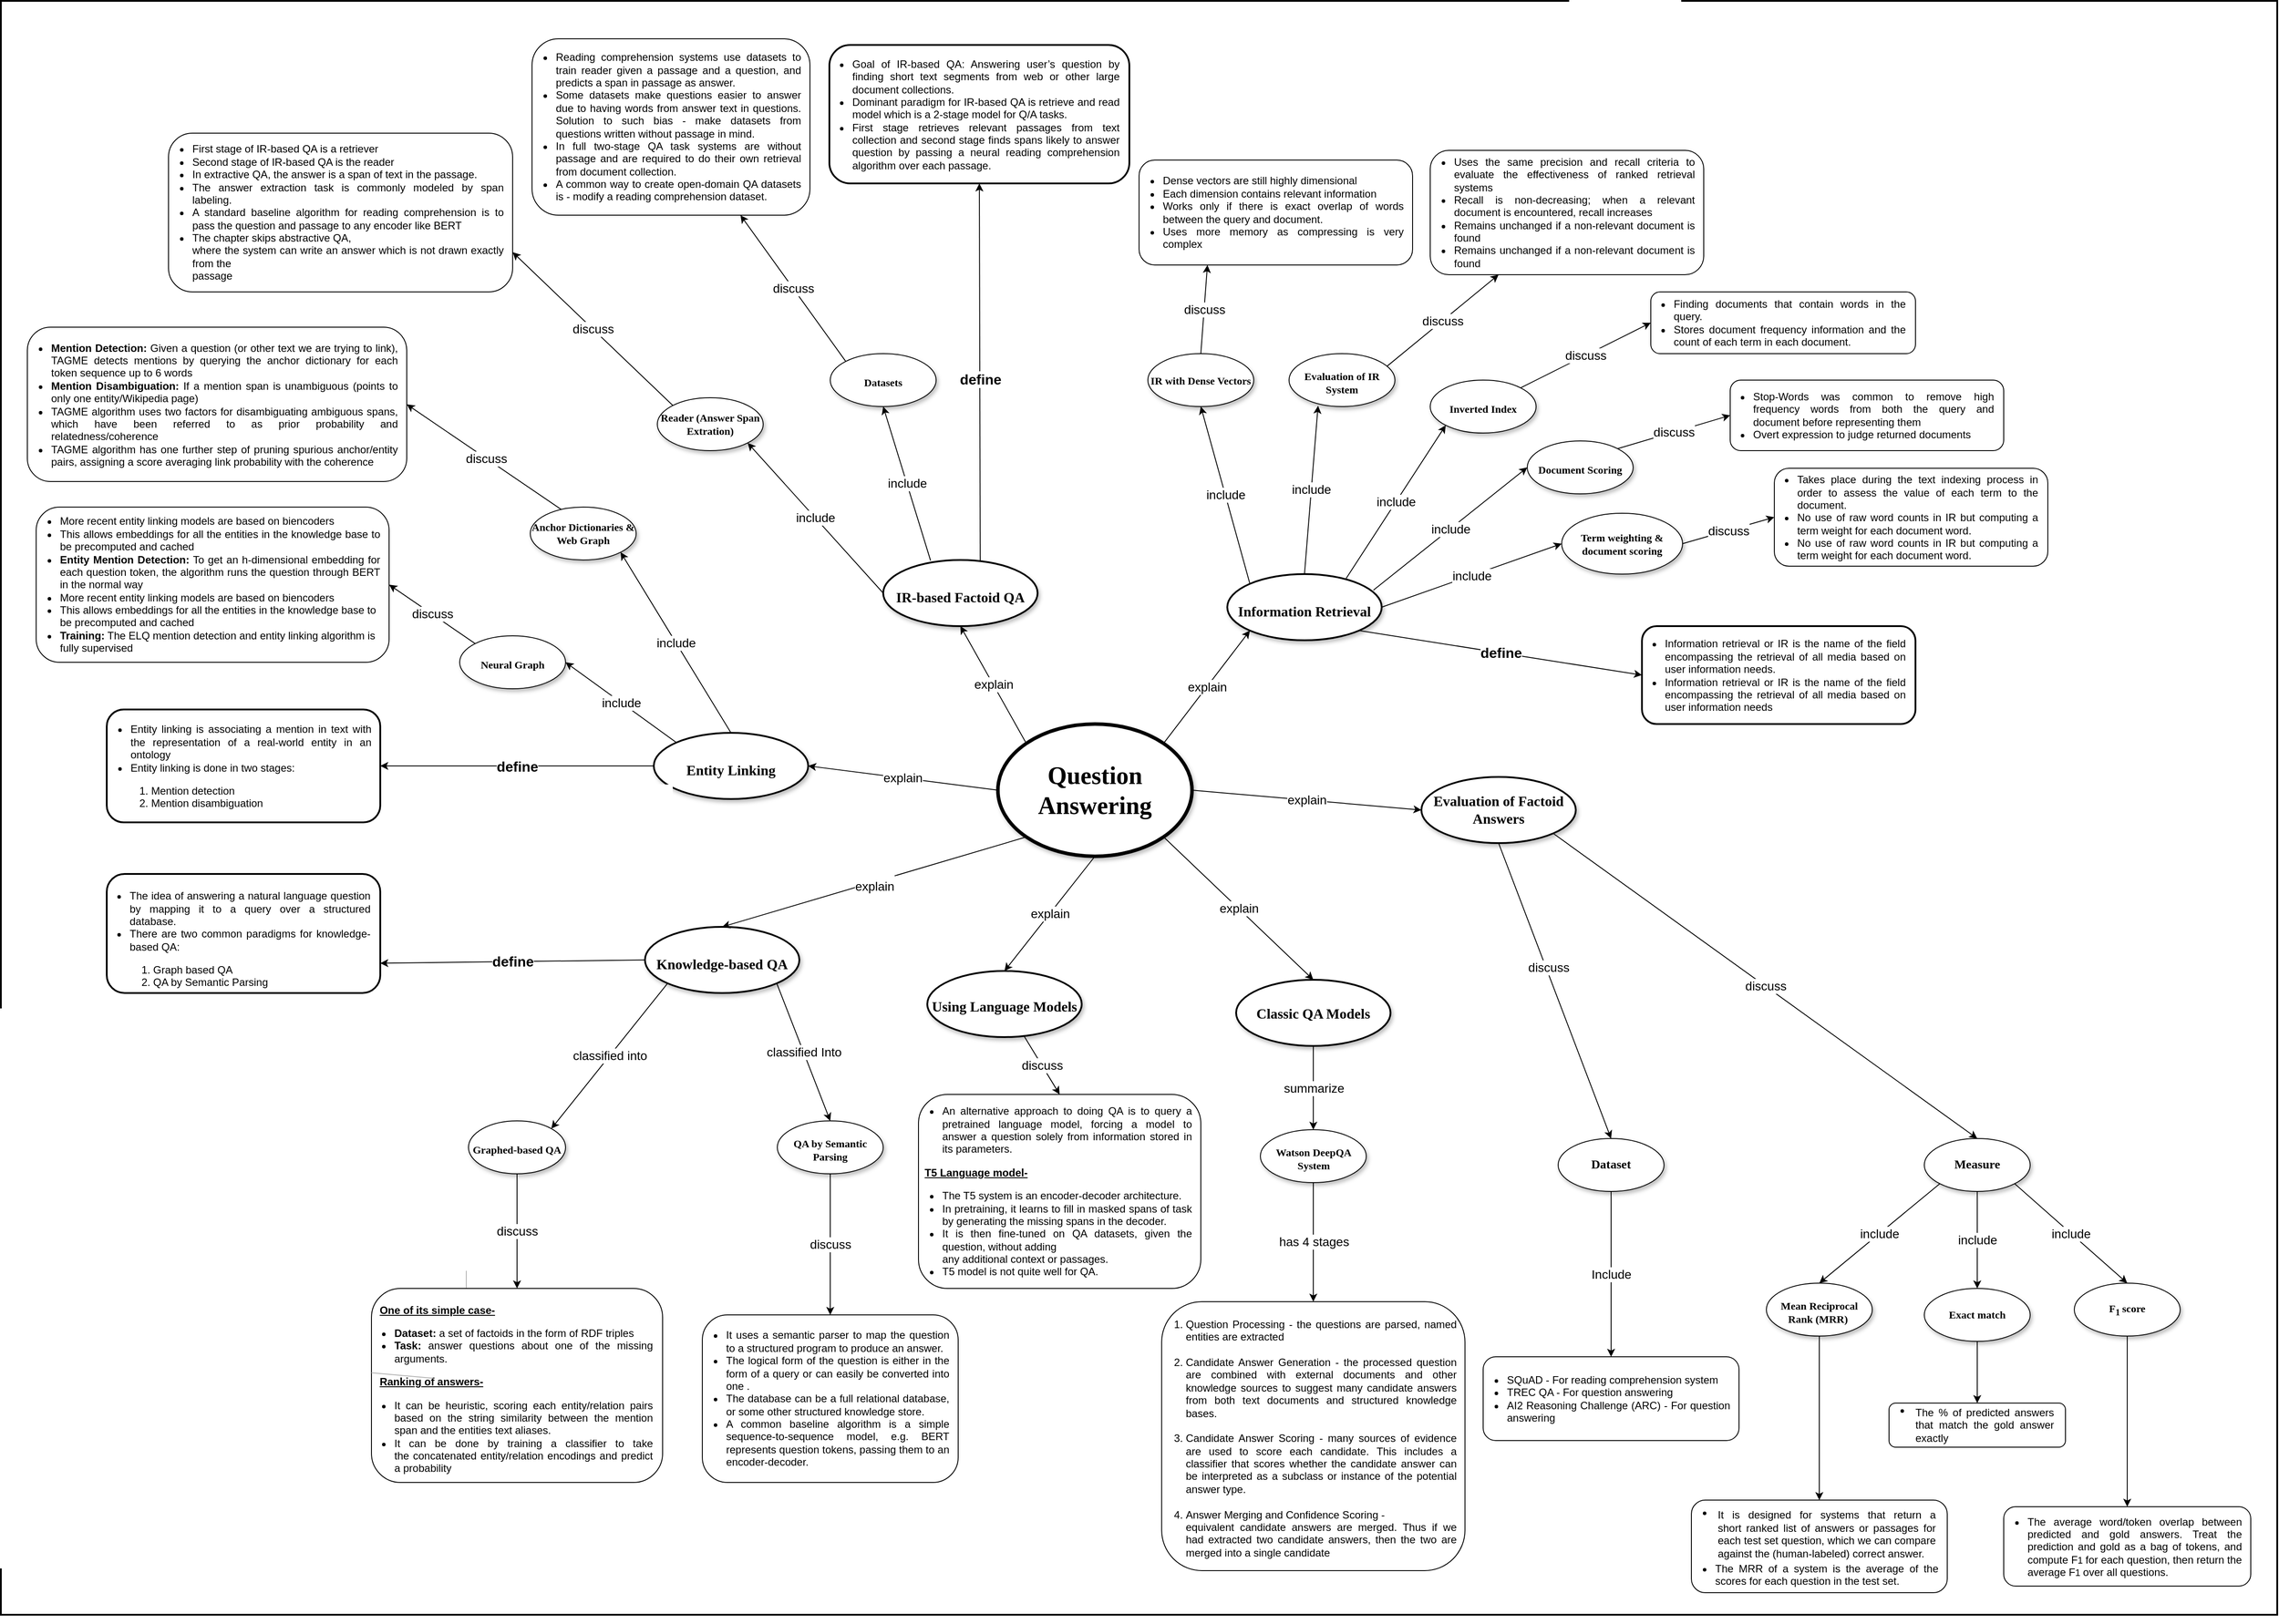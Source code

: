 <mxfile version="20.7.2" type="device"><diagram name="Page-1" id="42789a77-a242-8287-6e28-9cd8cfd52e62"><mxGraphModel dx="5241" dy="4402" grid="1" gridSize="10" guides="1" tooltips="1" connect="1" arrows="1" fold="1" page="1" pageScale="1" pageWidth="1169" pageHeight="827" background="none" math="0" shadow="0"><root><mxCell id="0"/><mxCell id="1" parent="0"/><mxCell id="VhhwlV-q2jVeFvojH0il-25" value="classified Into" style="edgeStyle=none;rounded=0;orthogonalLoop=1;jettySize=auto;html=1;exitX=1;exitY=1;exitDx=0;exitDy=0;entryX=0.5;entryY=0;entryDx=0;entryDy=0;labelBackgroundColor=#FFFFFF;fontSize=14;" parent="1" source="1ea317790d2ca983-1" target="1ea317790d2ca983-3" edge="1"><mxGeometry relative="1" as="geometry"/></mxCell><mxCell id="VhhwlV-q2jVeFvojH0il-26" value="classified into" style="edgeStyle=none;rounded=0;orthogonalLoop=1;jettySize=auto;html=1;exitX=0;exitY=1;exitDx=0;exitDy=0;entryX=1;entryY=0;entryDx=0;entryDy=0;labelBackgroundColor=#FFFFFF;fontSize=14;" parent="1" source="1ea317790d2ca983-1" target="1ea317790d2ca983-9" edge="1"><mxGeometry relative="1" as="geometry"/></mxCell><mxCell id="VhhwlV-q2jVeFvojH0il-28" value="define" style="edgeStyle=none;rounded=0;orthogonalLoop=1;jettySize=auto;html=1;exitX=0;exitY=0.5;exitDx=0;exitDy=0;entryX=1;entryY=0.75;entryDx=0;entryDy=0;labelBackgroundColor=#FFFFFF;fontSize=16;strokeWidth=1;fontStyle=1" parent="1" source="1ea317790d2ca983-1" target="VhhwlV-q2jVeFvojH0il-1" edge="1"><mxGeometry relative="1" as="geometry"/></mxCell><mxCell id="1ea317790d2ca983-1" value="Knowledge-based QA" style="ellipse;whiteSpace=wrap;html=1;rounded=0;shadow=1;comic=0;labelBackgroundColor=none;strokeWidth=2;fontFamily=Verdana;fontSize=16;align=center;fontStyle=1;spacingTop=9;" parent="1" vertex="1"><mxGeometry x="450" y="-20" width="175" height="75" as="geometry"/></mxCell><mxCell id="VhhwlV-q2jVeFvojH0il-24" value="discuss" style="edgeStyle=none;rounded=0;orthogonalLoop=1;jettySize=auto;html=1;entryX=0.5;entryY=0;entryDx=0;entryDy=0;labelBackgroundColor=#FFFFFF;fontSize=14;" parent="1" source="1ea317790d2ca983-3" target="VhhwlV-q2jVeFvojH0il-3" edge="1"><mxGeometry relative="1" as="geometry"/></mxCell><mxCell id="1ea317790d2ca983-3" value="&lt;span&gt;QA by Semantic Parsing&lt;/span&gt;" style="ellipse;whiteSpace=wrap;html=1;rounded=0;shadow=1;comic=0;labelBackgroundColor=none;strokeWidth=1;fontFamily=Verdana;fontSize=12;align=center;fontStyle=1;spacingTop=5;" parent="1" vertex="1"><mxGeometry x="600" y="200" width="120" height="60" as="geometry"/></mxCell><mxCell id="VhhwlV-q2jVeFvojH0il-27" value="discuss" style="edgeStyle=none;rounded=0;orthogonalLoop=1;jettySize=auto;html=1;exitX=0.5;exitY=1;exitDx=0;exitDy=0;entryX=0.5;entryY=0;entryDx=0;entryDy=0;labelBackgroundColor=#FFFFFF;fontSize=14;" parent="1" source="1ea317790d2ca983-9" target="VhhwlV-q2jVeFvojH0il-5" edge="1"><mxGeometry relative="1" as="geometry"/></mxCell><mxCell id="1ea317790d2ca983-9" value="Graphed-based QA" style="ellipse;whiteSpace=wrap;html=1;rounded=0;shadow=1;comic=0;labelBackgroundColor=none;strokeWidth=1;fontFamily=Verdana;fontSize=12;align=center;fontStyle=1;spacingTop=5;" parent="1" vertex="1"><mxGeometry x="250" y="200" width="110" height="60" as="geometry"/></mxCell><mxCell id="1ea317790d2ca983-20" value="relation" style="edgeStyle=none;rounded=1;html=1;labelBackgroundColor=none;startArrow=none;startFill=0;startSize=5;endArrow=classicThin;endFill=1;endSize=5;jettySize=auto;orthogonalLoop=1;strokeColor=#B3B3B3;strokeWidth=1;fontFamily=Verdana;fontSize=12" parent="1" target="1ea317790d2ca983-11" edge="1"><mxGeometry relative="1" as="geometry"><mxPoint x="247.5" y="370" as="sourcePoint"/></mxGeometry></mxCell><mxCell id="1ea317790d2ca983-11" value="&lt;span&gt;Node 8&lt;/span&gt;" style="ellipse;whiteSpace=wrap;html=1;rounded=0;shadow=1;comic=0;labelBackgroundColor=none;strokeWidth=1;fontFamily=Verdana;fontSize=12;align=center;" parent="1" vertex="1"><mxGeometry x="210" y="470" width="75" height="50" as="geometry"/></mxCell><mxCell id="VhhwlV-q2jVeFvojH0il-1" value="&lt;div style=&quot;text-align: justify;&quot;&gt;&lt;br&gt;&lt;/div&gt;&lt;div style=&quot;&quot;&gt;&lt;ul&gt;&lt;li style=&quot;text-align: justify;&quot;&gt;&lt;span style=&quot;background-color: initial;&quot;&gt;The idea of answering a natural&amp;nbsp;&lt;/span&gt;&lt;span style=&quot;background-color: initial;&quot;&gt;language question by mapping it to a query over a structured database.&lt;/span&gt;&lt;/li&gt;&lt;li style=&quot;text-align: justify;&quot;&gt;&lt;span style=&quot;background-color: initial;&quot;&gt;There are two common paradigms for knowledge-based QA:&lt;/span&gt;&lt;/li&gt;&lt;/ul&gt;&lt;div style=&quot;text-align: left;&quot;&gt;&amp;nbsp; &amp;nbsp; &amp;nbsp; &amp;nbsp; &amp;nbsp; &amp;nbsp; &amp;nbsp; &amp;nbsp; 1. Graph based QA&lt;/div&gt;&lt;div style=&quot;text-align: left;&quot;&gt;&amp;nbsp; &amp;nbsp; &amp;nbsp; &amp;nbsp; &amp;nbsp; &amp;nbsp; &amp;nbsp; &amp;nbsp; 2. QA by Semantic Parsing&lt;/div&gt;&lt;/div&gt;&lt;div style=&quot;text-align: justify;&quot;&gt;&lt;br&gt;&lt;/div&gt;" style="rounded=1;whiteSpace=wrap;html=1;spacingTop=5;spacingLeft=-15;spacingBottom=5;spacingRight=10;strokeWidth=2;" parent="1" vertex="1"><mxGeometry x="-160" y="-80" width="310" height="135" as="geometry"/></mxCell><mxCell id="VhhwlV-q2jVeFvojH0il-3" value="&lt;div style=&quot;text-align: justify;&quot;&gt;&lt;br&gt;&lt;/div&gt;&lt;div style=&quot;text-align: justify;&quot;&gt;&lt;br&gt;&lt;/div&gt;&lt;ul&gt;&lt;li&gt;&lt;div style=&quot;text-align: justify;&quot;&gt;&lt;span style=&quot;background-color: initial;&quot; class=&quot;fontstyle0&quot;&gt;It uses a &lt;/span&gt;&lt;span style=&quot;background-color: initial;&quot; class=&quot;fontstyle2&quot;&gt;semantic parser &lt;/span&gt;&lt;span style=&quot;background-color: initial;&quot; class=&quot;fontstyle0&quot;&gt;to map the question to a structured program to produce an answer.&lt;/span&gt;&lt;/div&gt;&lt;/li&gt;&lt;li style=&quot;text-align: justify;&quot;&gt;&lt;span class=&quot;fontstyle0&quot;&gt;&lt;span class=&quot;fontstyle0&quot;&gt;The logical form of the question is either in the form of a query or can easily be converted into one .&lt;/span&gt;&lt;/span&gt;&lt;/li&gt;&lt;li style=&quot;text-align: justify;&quot;&gt;&lt;span class=&quot;fontstyle0&quot;&gt;&lt;span class=&quot;fontstyle0&quot;&gt;The database can be a full relational database, or some other structured knowledge store.&lt;/span&gt;&lt;/span&gt;&lt;/li&gt;&lt;li style=&quot;text-align: justify;&quot;&gt;&lt;span class=&quot;fontstyle0&quot;&gt;&lt;span class=&quot;fontstyle0&quot;&gt;&lt;span class=&quot;fontstyle0&quot;&gt;A common baseline algorithm is a simple sequence-to-sequence model, e.g. BERT represents question tokens, passing them to an encoder-decoder.&lt;/span&gt;&lt;br style=&quot;font-variant-numeric: normal; font-variant-east-asian: normal; line-height: normal; text-align: -webkit-auto; text-size-adjust: auto;&quot;&gt;&lt;/span&gt;&lt;/span&gt;&lt;/li&gt;&lt;/ul&gt;&lt;div style=&quot;text-align: justify;&quot;&gt;&lt;br&gt;&lt;/div&gt;&lt;div style=&quot;text-align: justify;&quot;&gt;&lt;br&gt;&lt;/div&gt;" style="rounded=1;whiteSpace=wrap;html=1;spacingTop=5;spacingLeft=-15;spacingBottom=5;spacingRight=10;align=left;" parent="1" vertex="1"><mxGeometry x="515" y="420" width="290" height="190" as="geometry"/></mxCell><mxCell id="VhhwlV-q2jVeFvojH0il-22" value="discuss" style="edgeStyle=none;rounded=0;orthogonalLoop=1;jettySize=auto;html=1;entryX=0.5;entryY=0;entryDx=0;entryDy=0;labelBackgroundColor=#FFFFFF;fontSize=14;" parent="1" source="VhhwlV-q2jVeFvojH0il-8" target="VhhwlV-q2jVeFvojH0il-19" edge="1"><mxGeometry relative="1" as="geometry"/></mxCell><mxCell id="VhhwlV-q2jVeFvojH0il-8" value="&lt;span style=&quot;font-size: 16px;&quot;&gt;Using Language Models&lt;/span&gt;" style="ellipse;whiteSpace=wrap;html=1;rounded=0;shadow=1;comic=0;labelBackgroundColor=none;strokeWidth=2;fontFamily=Verdana;fontSize=16;align=center;fontStyle=1;verticalAlign=middle;spacingTop=5;" parent="1" vertex="1"><mxGeometry x="770" y="30" width="175" height="75" as="geometry"/></mxCell><mxCell id="VhhwlV-q2jVeFvojH0il-5" value="&lt;div style=&quot;text-align: justify;&quot;&gt;&amp;nbsp; &amp;nbsp;&lt;b&gt; &amp;nbsp; &amp;nbsp;&lt;/b&gt;&lt;/div&gt;&lt;div style=&quot;text-align: justify;&quot;&gt;&lt;b&gt;&amp;nbsp; &amp;nbsp; &amp;nbsp; &amp;nbsp;&lt;u&gt;One of its simple case-&lt;/u&gt;&lt;/b&gt;&amp;nbsp;&lt;/div&gt;&lt;span class=&quot;fontstyle0&quot;&gt;&lt;div style=&quot;text-align: justify;&quot;&gt;&lt;ul&gt;&lt;li&gt;&lt;span style=&quot;background-color: initial;&quot; class=&quot;fontstyle0&quot;&gt;&lt;b&gt;Dataset:&lt;/b&gt; a set of factoids in the form of&lt;b&gt;&amp;nbsp;&lt;/b&gt;&lt;/span&gt;&lt;span style=&quot;background-color: initial;&quot; class=&quot;fontstyle2&quot;&gt;RDF triples&lt;/span&gt;&lt;/li&gt;&lt;li&gt;&lt;b&gt;Task:&lt;/b&gt;&amp;nbsp;&lt;span style=&quot;background-color: initial;&quot;&gt;answer questions about one of the missing arguments.&lt;/span&gt;&lt;/li&gt;&lt;/ul&gt;&lt;div&gt;&amp;nbsp; &amp;nbsp; &amp;nbsp; &amp;nbsp;&lt;b&gt;&lt;u&gt;Ranking of answers-&lt;/u&gt;&amp;nbsp;&lt;/b&gt;&lt;/div&gt;&lt;div&gt;&lt;ul&gt;&lt;li&gt;&lt;span class=&quot;fontstyle0&quot;&gt;It can be heuristic,&amp;nbsp;&lt;/span&gt;&lt;span class=&quot;fontstyle0&quot;&gt;scoring each entity/relation pairs based on the string similarity between the mention span and the entities text aliases.&lt;/span&gt;&lt;br style=&quot;font-variant-numeric: normal; font-variant-east-asian: normal; line-height: normal; text-align: -webkit-auto; text-size-adjust: auto;&quot;&gt;&lt;/li&gt;&lt;li&gt;&lt;span class=&quot;fontstyle0&quot;&gt;It can be done&amp;nbsp;&lt;/span&gt;&lt;span style=&quot;background-color: initial;&quot;&gt;by training a classifier to take the&amp;nbsp;&lt;/span&gt;concatenated entity/relation encodings and predict a probability&lt;/li&gt;&lt;/ul&gt;&lt;/div&gt;&lt;/div&gt;&lt;/span&gt;" style="rounded=1;whiteSpace=wrap;html=1;spacingTop=5;spacingLeft=-15;spacingBottom=0;spacingRight=10;verticalAlign=middle;" parent="1" vertex="1"><mxGeometry x="140" y="390" width="330" height="220" as="geometry"/></mxCell><mxCell id="VhhwlV-q2jVeFvojH0il-10" value="" style="edgeStyle=none;rounded=1;html=1;labelBackgroundColor=none;startArrow=none;startFill=0;startSize=5;endArrow=none;endFill=1;endSize=5;jettySize=auto;orthogonalLoop=1;strokeColor=#B3B3B3;strokeWidth=1;fontFamily=Verdana;fontSize=12" parent="1" source="1ea317790d2ca983-11" target="VhhwlV-q2jVeFvojH0il-5" edge="1"><mxGeometry relative="1" as="geometry"><mxPoint x="284.077" y="500.512" as="sourcePoint"/><mxPoint x="458.57" y="529.07" as="targetPoint"/></mxGeometry></mxCell><mxCell id="VhhwlV-q2jVeFvojH0il-34" value="summarize" style="edgeStyle=none;rounded=0;orthogonalLoop=1;jettySize=auto;html=1;exitX=0.5;exitY=1;exitDx=0;exitDy=0;entryX=0.5;entryY=0;entryDx=0;entryDy=0;labelBackgroundColor=#FFFFFF;fontSize=14;" parent="1" source="VhhwlV-q2jVeFvojH0il-12" target="VhhwlV-q2jVeFvojH0il-30" edge="1"><mxGeometry x="-0.002" relative="1" as="geometry"><mxPoint as="offset"/></mxGeometry></mxCell><mxCell id="VhhwlV-q2jVeFvojH0il-12" value="&lt;span style=&quot;font-size: 16px;&quot;&gt;Classic QA Models&lt;/span&gt;" style="ellipse;whiteSpace=wrap;html=1;rounded=0;shadow=1;comic=0;labelBackgroundColor=none;strokeWidth=2;fontFamily=Verdana;fontSize=16;align=center;fontStyle=1;verticalAlign=middle;spacingTop=0;" parent="1" vertex="1"><mxGeometry x="1120" y="40" width="175" height="75" as="geometry"/></mxCell><mxCell id="VhhwlV-q2jVeFvojH0il-49" value="discuss" style="edgeStyle=none;rounded=0;orthogonalLoop=1;jettySize=auto;html=1;exitX=1;exitY=1;exitDx=0;exitDy=0;entryX=0.5;entryY=0;entryDx=0;entryDy=0;labelBackgroundColor=#FFFFFF;fontSize=14;" parent="1" source="VhhwlV-q2jVeFvojH0il-13" target="VhhwlV-q2jVeFvojH0il-17" edge="1"><mxGeometry relative="1" as="geometry"/></mxCell><mxCell id="VhhwlV-q2jVeFvojH0il-50" style="edgeStyle=none;rounded=0;orthogonalLoop=1;jettySize=auto;html=1;exitX=0.5;exitY=1;exitDx=0;exitDy=0;entryX=0.5;entryY=0;entryDx=0;entryDy=0;labelBackgroundColor=#FFFFFF;fontSize=28;" parent="1" source="VhhwlV-q2jVeFvojH0il-13" target="VhhwlV-q2jVeFvojH0il-18" edge="1"><mxGeometry relative="1" as="geometry"/></mxCell><mxCell id="VhhwlV-q2jVeFvojH0il-71" value="discuss" style="edgeLabel;html=1;align=center;verticalAlign=middle;resizable=0;points=[];fontSize=14;" parent="VhhwlV-q2jVeFvojH0il-50" vertex="1" connectable="0"><mxGeometry x="-0.155" y="2" relative="1" as="geometry"><mxPoint as="offset"/></mxGeometry></mxCell><mxCell id="VhhwlV-q2jVeFvojH0il-13" value="&lt;span style=&quot;font-size: 16px;&quot;&gt;Evaluation of Factoid Answers&lt;/span&gt;" style="ellipse;whiteSpace=wrap;html=1;rounded=0;shadow=1;comic=0;labelBackgroundColor=none;strokeWidth=2;fontFamily=Verdana;fontSize=16;align=center;fontStyle=1;verticalAlign=middle;spacingTop=-2;" parent="1" vertex="1"><mxGeometry x="1330" y="-190" width="175" height="75" as="geometry"/></mxCell><mxCell id="VhhwlV-q2jVeFvojH0il-64" style="edgeStyle=none;rounded=0;orthogonalLoop=1;jettySize=auto;html=1;exitX=0.5;exitY=1;exitDx=0;exitDy=0;entryX=0.5;entryY=0;entryDx=0;entryDy=0;labelBackgroundColor=#FFFFFF;fontSize=14;" parent="1" source="VhhwlV-q2jVeFvojH0il-14" target="VhhwlV-q2jVeFvojH0il-56" edge="1"><mxGeometry relative="1" as="geometry"/></mxCell><mxCell id="VhhwlV-q2jVeFvojH0il-14" value="&lt;span&gt;Mean Reciprocal Rank (MRR)&amp;nbsp;&lt;/span&gt;" style="ellipse;whiteSpace=wrap;html=1;rounded=0;shadow=1;comic=0;labelBackgroundColor=none;strokeWidth=1;fontFamily=Verdana;fontSize=12;align=center;fontStyle=1;spacingTop=5;" parent="1" vertex="1"><mxGeometry x="1721" y="384" width="120" height="60" as="geometry"/></mxCell><mxCell id="VhhwlV-q2jVeFvojH0il-68" style="edgeStyle=none;rounded=0;orthogonalLoop=1;jettySize=auto;html=1;exitX=0.5;exitY=1;exitDx=0;exitDy=0;entryX=0.5;entryY=0;entryDx=0;entryDy=0;labelBackgroundColor=#FFFFFF;fontSize=14;" parent="1" source="VhhwlV-q2jVeFvojH0il-15" target="VhhwlV-q2jVeFvojH0il-65" edge="1"><mxGeometry relative="1" as="geometry"/></mxCell><mxCell id="VhhwlV-q2jVeFvojH0il-15" value="&lt;span&gt;Exact match&lt;/span&gt;" style="ellipse;whiteSpace=wrap;html=1;rounded=0;shadow=1;comic=0;labelBackgroundColor=none;strokeWidth=1;fontFamily=Verdana;fontSize=12;align=center;fontStyle=1;spacingTop=0;" parent="1" vertex="1"><mxGeometry x="1900" y="390" width="120" height="60" as="geometry"/></mxCell><mxCell id="VhhwlV-q2jVeFvojH0il-70" style="edgeStyle=none;rounded=0;orthogonalLoop=1;jettySize=auto;html=1;exitX=0.5;exitY=1;exitDx=0;exitDy=0;entryX=0.5;entryY=0;entryDx=0;entryDy=0;labelBackgroundColor=#FFFFFF;fontSize=14;" parent="1" source="VhhwlV-q2jVeFvojH0il-16" target="VhhwlV-q2jVeFvojH0il-69" edge="1"><mxGeometry relative="1" as="geometry"/></mxCell><mxCell id="VhhwlV-q2jVeFvojH0il-16" value="F&lt;sub&gt;1&amp;nbsp;&lt;/sub&gt;score" style="ellipse;whiteSpace=wrap;html=1;rounded=0;shadow=1;comic=0;labelBackgroundColor=none;strokeWidth=1;fontFamily=Verdana;fontSize=12;align=center;fontStyle=1;spacingTop=0;" parent="1" vertex="1"><mxGeometry x="2070" y="384" width="120" height="60" as="geometry"/></mxCell><mxCell id="VhhwlV-q2jVeFvojH0il-46" value="include" style="edgeStyle=none;rounded=0;orthogonalLoop=1;jettySize=auto;html=1;exitX=0;exitY=1;exitDx=0;exitDy=0;entryX=0.5;entryY=0;entryDx=0;entryDy=0;labelBackgroundColor=#FFFFFF;fontSize=14;" parent="1" source="VhhwlV-q2jVeFvojH0il-17" target="VhhwlV-q2jVeFvojH0il-14" edge="1"><mxGeometry relative="1" as="geometry"/></mxCell><mxCell id="VhhwlV-q2jVeFvojH0il-47" value="include" style="edgeStyle=none;rounded=0;orthogonalLoop=1;jettySize=auto;html=1;exitX=0.5;exitY=1;exitDx=0;exitDy=0;entryX=0.5;entryY=0;entryDx=0;entryDy=0;labelBackgroundColor=#FFFFFF;fontSize=14;" parent="1" source="VhhwlV-q2jVeFvojH0il-17" target="VhhwlV-q2jVeFvojH0il-15" edge="1"><mxGeometry relative="1" as="geometry"/></mxCell><mxCell id="VhhwlV-q2jVeFvojH0il-48" value="include" style="edgeStyle=none;rounded=0;orthogonalLoop=1;jettySize=auto;html=1;exitX=1;exitY=1;exitDx=0;exitDy=0;entryX=0.5;entryY=0;entryDx=0;entryDy=0;labelBackgroundColor=#FFFFFF;fontSize=14;" parent="1" source="VhhwlV-q2jVeFvojH0il-17" target="VhhwlV-q2jVeFvojH0il-16" edge="1"><mxGeometry relative="1" as="geometry"/></mxCell><mxCell id="VhhwlV-q2jVeFvojH0il-17" value="Measure" style="ellipse;whiteSpace=wrap;html=1;rounded=0;shadow=1;comic=0;labelBackgroundColor=none;strokeWidth=1;fontFamily=Verdana;fontSize=14;align=center;fontStyle=1;spacingTop=0;" parent="1" vertex="1"><mxGeometry x="1900" y="220" width="120" height="60" as="geometry"/></mxCell><mxCell id="VhhwlV-q2jVeFvojH0il-52" value="Include" style="edgeStyle=none;rounded=0;orthogonalLoop=1;jettySize=auto;html=1;exitX=0.5;exitY=1;exitDx=0;exitDy=0;entryX=0.5;entryY=0;entryDx=0;entryDy=0;labelBackgroundColor=#FFFFFF;fontSize=14;" parent="1" source="VhhwlV-q2jVeFvojH0il-18" target="VhhwlV-q2jVeFvojH0il-51" edge="1"><mxGeometry relative="1" as="geometry"/></mxCell><mxCell id="VhhwlV-q2jVeFvojH0il-18" value="Dataset" style="ellipse;whiteSpace=wrap;html=1;rounded=0;shadow=1;comic=0;labelBackgroundColor=none;strokeWidth=1;fontFamily=Verdana;fontSize=14;align=center;fontStyle=1;spacingTop=0;" parent="1" vertex="1"><mxGeometry x="1485" y="220" width="120" height="60" as="geometry"/></mxCell><mxCell id="VhhwlV-q2jVeFvojH0il-19" value="&lt;div style=&quot;text-align: justify;&quot;&gt;&lt;ul&gt;&lt;li&gt;&lt;span class=&quot;fontstyle0&quot;&gt;An alternative approach to doing QA is to query a pretrained language model,&amp;nbsp;&lt;/span&gt;&lt;span class=&quot;fontstyle0&quot;&gt;forcing a model to answer a question solely from information stored in its parameters.&lt;/span&gt;&lt;br style=&quot;font-variant-numeric: normal; font-variant-east-asian: normal; line-height: normal; text-align: -webkit-auto; text-size-adjust: auto;&quot;&gt;&lt;/li&gt;&lt;/ul&gt;&amp;nbsp; &amp;nbsp; &amp;nbsp; &lt;b&gt;&lt;u&gt;T5 Language model-&lt;/u&gt;&lt;/b&gt;&lt;br&gt;&lt;ul&gt;&lt;li&gt;&lt;span class=&quot;fontstyle0&quot;&gt;&lt;span class=&quot;fontstyle0&quot;&gt;The T5 system is an encoder-decoder architecture.&amp;nbsp;&lt;/span&gt;&lt;/span&gt;&lt;/li&gt;&lt;li&gt;&lt;span class=&quot;fontstyle0&quot;&gt;&lt;span class=&quot;fontstyle0&quot;&gt;In pretraining, it learns to fill in masked spans of task &lt;/span&gt;&lt;span class=&quot;fontstyle0&quot;&gt;by generating the missing spans&amp;nbsp;&lt;/span&gt;&lt;span class=&quot;fontstyle0&quot;&gt;in the decoder.&amp;nbsp;&lt;/span&gt;&lt;/span&gt;&lt;/li&gt;&lt;li&gt;&lt;span class=&quot;fontstyle0&quot;&gt;&lt;span class=&quot;fontstyle0&quot;&gt;It is then fine-tuned on QA datasets, given the question, without adding&lt;br&gt;any additional context or passages.&amp;nbsp;&lt;/span&gt;&lt;br style=&quot;font-variant-numeric: normal; font-variant-east-asian: normal; line-height: normal; text-align: -webkit-auto; text-size-adjust: auto;&quot;&gt;&lt;/span&gt;&lt;/li&gt;&lt;li&gt;&lt;span class=&quot;fontstyle0&quot;&gt;T5 model is not quite well for QA.&lt;/span&gt;&lt;/li&gt;&lt;/ul&gt;&lt;/div&gt;" style="rounded=1;whiteSpace=wrap;html=1;spacingTop=5;spacingLeft=-15;spacingBottom=5;spacingRight=10;align=left;" parent="1" vertex="1"><mxGeometry x="760" y="170" width="320" height="220" as="geometry"/></mxCell><mxCell id="VhhwlV-q2jVeFvojH0il-36" value="has 4 stages" style="edgeStyle=none;rounded=0;orthogonalLoop=1;jettySize=auto;html=1;entryX=0.5;entryY=0;entryDx=0;entryDy=0;labelBackgroundColor=#FFFFFF;fontSize=14;" parent="1" source="VhhwlV-q2jVeFvojH0il-30" target="VhhwlV-q2jVeFvojH0il-33" edge="1"><mxGeometry relative="1" as="geometry"/></mxCell><mxCell id="VhhwlV-q2jVeFvojH0il-30" value="&lt;span&gt;Watson DeepQA System&lt;/span&gt;" style="ellipse;whiteSpace=wrap;html=1;rounded=0;shadow=1;comic=0;labelBackgroundColor=none;strokeWidth=1;fontFamily=Verdana;fontSize=12;align=center;fontStyle=1;spacingTop=5;" parent="1" vertex="1"><mxGeometry x="1147.5" y="210" width="120" height="60" as="geometry"/></mxCell><mxCell id="VhhwlV-q2jVeFvojH0il-33" value="&lt;div style=&quot;text-align: justify;&quot;&gt;&lt;ol&gt;&lt;li&gt;Question Processing -&amp;nbsp;&lt;span class=&quot;fontstyle0&quot;&gt;the questions are parsed, named entities are extracted&lt;/span&gt; &lt;br&gt;&lt;br style=&quot;font-variant-numeric: normal; font-variant-east-asian: normal; line-height: normal; text-align: -webkit-auto; text-size-adjust: auto;&quot;&gt;&lt;/li&gt;&lt;li&gt;Candidate Answer Generation -&amp;nbsp;&lt;span class=&quot;fontstyle0&quot;&gt;the processed question are combined with external documents and other knowledge sources to suggest many candidate answers from both text documents and structured knowledge bases.&lt;/span&gt; &lt;br&gt;&lt;br style=&quot;font-variant-numeric: normal; font-variant-east-asian: normal; line-height: normal; text-align: -webkit-auto; text-size-adjust: auto;&quot;&gt;&lt;/li&gt;&lt;li&gt;Candidate Answer Scoring -&amp;nbsp;&lt;span class=&quot;fontstyle0&quot;&gt;many sources of evidence are used to score each candidate. This includes a classifier that scores whether the candidate answer can be interpreted as a subclass or instance of the potential answer type.&lt;/span&gt; &lt;br&gt;&lt;br style=&quot;font-variant-numeric: normal; font-variant-east-asian: normal; line-height: normal; text-align: -webkit-auto; text-size-adjust: auto;&quot;&gt;&lt;/li&gt;&lt;li&gt;Answer Merging and Confidence Scoring -&amp;nbsp;&lt;br&gt;&lt;span class=&quot;fontstyle0&quot;&gt;equivalent candidate answers are merged. Thus if we had extracted two candidate answers, then the&amp;nbsp;&lt;/span&gt;&lt;span class=&quot;fontstyle0&quot;&gt;two are merged into a single candidate&lt;/span&gt;&lt;br style=&quot;font-variant-numeric: normal; font-variant-east-asian: normal; line-height: normal; text-align: -webkit-auto; text-size-adjust: auto;&quot;&gt;&lt;/li&gt;&lt;/ol&gt;&lt;/div&gt;" style="rounded=1;whiteSpace=wrap;html=1;spacingTop=10;spacingLeft=-15;spacingBottom=5;spacingRight=10;align=left;" parent="1" vertex="1"><mxGeometry x="1035.63" y="405" width="343.75" height="305" as="geometry"/></mxCell><mxCell id="VhhwlV-q2jVeFvojH0il-40" value="explain" style="edgeStyle=none;rounded=0;orthogonalLoop=1;jettySize=auto;html=1;exitX=0.5;exitY=1;exitDx=0;exitDy=0;entryX=0.5;entryY=0;entryDx=0;entryDy=0;labelBackgroundColor=#FFFFFF;fontSize=14;" parent="1" source="VhhwlV-q2jVeFvojH0il-39" target="VhhwlV-q2jVeFvojH0il-8" edge="1"><mxGeometry relative="1" as="geometry"/></mxCell><mxCell id="VhhwlV-q2jVeFvojH0il-42" value="explain" style="edgeStyle=none;rounded=0;orthogonalLoop=1;jettySize=auto;html=1;exitX=1;exitY=1;exitDx=0;exitDy=0;entryX=0.5;entryY=0;entryDx=0;entryDy=0;labelBackgroundColor=#FFFFFF;fontSize=14;" parent="1" source="VhhwlV-q2jVeFvojH0il-39" target="VhhwlV-q2jVeFvojH0il-12" edge="1"><mxGeometry relative="1" as="geometry"/></mxCell><mxCell id="VhhwlV-q2jVeFvojH0il-43" value="&lt;font style=&quot;font-size: 14px;&quot;&gt;explain&lt;/font&gt;" style="edgeStyle=none;rounded=0;orthogonalLoop=1;jettySize=auto;html=1;exitX=0;exitY=1;exitDx=0;exitDy=0;entryX=0.5;entryY=0;entryDx=0;entryDy=0;labelBackgroundColor=#FFFFFF;fontSize=28;" parent="1" source="VhhwlV-q2jVeFvojH0il-39" target="1ea317790d2ca983-1" edge="1"><mxGeometry relative="1" as="geometry"/></mxCell><mxCell id="VhhwlV-q2jVeFvojH0il-44" value="explain" style="edgeStyle=none;rounded=0;orthogonalLoop=1;jettySize=auto;html=1;entryX=0;entryY=0.5;entryDx=0;entryDy=0;labelBackgroundColor=#FFFFFF;fontSize=14;exitX=1;exitY=0.5;exitDx=0;exitDy=0;" parent="1" source="VhhwlV-q2jVeFvojH0il-39" target="VhhwlV-q2jVeFvojH0il-13" edge="1"><mxGeometry relative="1" as="geometry"><mxPoint x="1060" y="-202" as="sourcePoint"/></mxGeometry></mxCell><mxCell id="MikXjzDs0VvID--FSH1L-44" value="explain" style="edgeStyle=none;rounded=0;orthogonalLoop=1;jettySize=auto;html=1;exitX=1;exitY=0;exitDx=0;exitDy=0;entryX=0;entryY=1;entryDx=0;entryDy=0;fontSize=14;" parent="1" source="VhhwlV-q2jVeFvojH0il-39" target="MikXjzDs0VvID--FSH1L-2" edge="1"><mxGeometry relative="1" as="geometry"/></mxCell><mxCell id="MikXjzDs0VvID--FSH1L-45" value="explain" style="edgeStyle=none;rounded=0;orthogonalLoop=1;jettySize=auto;html=1;exitX=0;exitY=0;exitDx=0;exitDy=0;entryX=0.5;entryY=1;entryDx=0;entryDy=0;fontSize=14;" parent="1" source="VhhwlV-q2jVeFvojH0il-39" target="MikXjzDs0VvID--FSH1L-3" edge="1"><mxGeometry relative="1" as="geometry"/></mxCell><mxCell id="MikXjzDs0VvID--FSH1L-46" value="explain" style="edgeStyle=none;rounded=0;orthogonalLoop=1;jettySize=auto;html=1;exitX=0;exitY=0.5;exitDx=0;exitDy=0;entryX=1;entryY=0.5;entryDx=0;entryDy=0;fontSize=14;" parent="1" source="VhhwlV-q2jVeFvojH0il-39" target="MikXjzDs0VvID--FSH1L-4" edge="1"><mxGeometry relative="1" as="geometry"/></mxCell><mxCell id="VhhwlV-q2jVeFvojH0il-39" value="Question Answering" style="ellipse;whiteSpace=wrap;html=1;rounded=0;shadow=1;comic=0;labelBackgroundColor=none;strokeWidth=4;fontFamily=Verdana;fontSize=28;align=center;fontStyle=1;spacingTop=-1;" parent="1" vertex="1"><mxGeometry x="850" y="-250" width="220" height="150" as="geometry"/></mxCell><mxCell id="VhhwlV-q2jVeFvojH0il-51" value="&lt;div style=&quot;text-align: justify;&quot;&gt;&lt;ul&gt;&lt;li&gt;&lt;span class=&quot;fontstyle0&quot;&gt;SQuAD - For reading comprehension system&lt;/span&gt;&lt;/li&gt;&lt;li&gt;&lt;span class=&quot;fontstyle0&quot;&gt;TREC QA - For question answering&lt;/span&gt;&lt;/li&gt;&lt;li&gt;&lt;span class=&quot;fontstyle0&quot;&gt;AI2 Reasoning Challenge (ARC) - For question answering&lt;/span&gt;&lt;br style=&quot;font-variant-numeric: normal; font-variant-east-asian: normal; line-height: normal; text-align: -webkit-auto; text-size-adjust: auto;&quot;&gt;&lt;/li&gt;&lt;/ul&gt;&lt;/div&gt;" style="rounded=1;whiteSpace=wrap;html=1;spacingTop=5;spacingLeft=-15;spacingBottom=5;spacingRight=10;align=left;" parent="1" vertex="1"><mxGeometry x="1400" y="467.5" width="290" height="95" as="geometry"/></mxCell><mxCell id="VhhwlV-q2jVeFvojH0il-56" value="&lt;div style=&quot;text-align: justify;&quot;&gt;&lt;br&gt;&lt;/div&gt;&lt;div style=&quot;text-align: justify;&quot;&gt;&lt;br&gt;&lt;/div&gt;&lt;ul&gt;&lt;li&gt;&lt;div style=&quot;text-align: justify;&quot;&gt;&lt;table style=&quot;background-color: initial;&quot; class=&quot;NormalTable&quot;&gt;&lt;tbody&gt;&lt;tr&gt;&lt;td width=&quot;550&quot;&gt;&lt;span class=&quot;fontstyle0&quot;&gt;It is designed for systems that return a short&amp;nbsp;&lt;/span&gt;&lt;span class=&quot;fontstyle2&quot;&gt;ranked&amp;nbsp;&lt;/span&gt;list of answers or passages for each test set question, which we can compare against&amp;nbsp;&lt;span style=&quot;background-color: initial;&quot; class=&quot;fontstyle0&quot;&gt;the (human-labeled) correct answer.&lt;/span&gt;&lt;/td&gt;&lt;/tr&gt;&lt;/tbody&gt;&lt;/table&gt;&lt;/div&gt;&lt;/li&gt;&lt;li style=&quot;text-align: justify;&quot;&gt;The MRR of a system is the average of the scores for each question in the test set.&lt;/li&gt;&lt;/ul&gt;&lt;div style=&quot;text-align: justify;&quot;&gt;&lt;br&gt;&lt;/div&gt;&lt;div style=&quot;text-align: justify;&quot;&gt;&lt;br&gt;&lt;/div&gt;" style="rounded=1;whiteSpace=wrap;html=1;spacingTop=5;spacingLeft=-15;spacingBottom=5;spacingRight=10;align=left;" parent="1" vertex="1"><mxGeometry x="1636" y="630" width="290" height="105" as="geometry"/></mxCell><mxCell id="VhhwlV-q2jVeFvojH0il-65" value="&lt;div style=&quot;text-align: justify;&quot;&gt;&lt;br&gt;&lt;/div&gt;&lt;div style=&quot;text-align: justify;&quot;&gt;&lt;br&gt;&lt;/div&gt;&lt;ul&gt;&lt;li&gt;&lt;div style=&quot;text-align: justify;&quot;&gt;&lt;table style=&quot;background-color: initial;&quot; class=&quot;NormalTable&quot;&gt;&lt;tbody&gt;&lt;tr&gt;&lt;td width=&quot;550&quot;&gt;&lt;span class=&quot;fontstyle0&quot;&gt;The % of predicted answers that match the gold answer exactly&lt;/span&gt;&lt;br style=&quot;font-variant-numeric: normal; font-variant-east-asian: normal; line-height: normal; text-align: -webkit-auto; text-size-adjust: auto;&quot;&gt;&lt;/td&gt;&lt;/tr&gt;&lt;/tbody&gt;&lt;/table&gt;&lt;/div&gt;&lt;/li&gt;&lt;/ul&gt;&lt;div style=&quot;text-align: justify;&quot;&gt;&lt;br&gt;&lt;/div&gt;&lt;div style=&quot;text-align: justify;&quot;&gt;&lt;br&gt;&lt;/div&gt;" style="rounded=1;whiteSpace=wrap;html=1;spacingTop=5;spacingLeft=-15;spacingBottom=5;spacingRight=10;align=left;" parent="1" vertex="1"><mxGeometry x="1860" y="520" width="200" height="50" as="geometry"/></mxCell><mxCell id="VhhwlV-q2jVeFvojH0il-69" value="&lt;div style=&quot;text-align: justify;&quot;&gt;&lt;ul&gt;&lt;li&gt;&lt;span class=&quot;fontstyle0&quot;&gt;The average word/token overlap between predicted and gold answers. Treat the prediction and gold as a bag of tokens, and compute F&lt;/span&gt;&lt;span style=&quot;font-size:8pt;&quot; class=&quot;fontstyle0&quot;&gt;1 &lt;/span&gt;&lt;span class=&quot;fontstyle0&quot;&gt;for each question, then return the average F&lt;/span&gt;&lt;span style=&quot;font-size:8pt;&quot; class=&quot;fontstyle0&quot;&gt;1&amp;nbsp;&lt;/span&gt;&lt;span class=&quot;fontstyle0&quot;&gt;over all questions.&lt;/span&gt;&lt;/li&gt;&lt;/ul&gt;&lt;/div&gt;" style="rounded=1;whiteSpace=wrap;html=1;spacingTop=5;spacingLeft=-15;spacingBottom=5;spacingRight=10;align=left;" parent="1" vertex="1"><mxGeometry x="1990" y="637.5" width="280" height="90" as="geometry"/></mxCell><mxCell id="MikXjzDs0VvID--FSH1L-31" value="include" style="edgeStyle=none;rounded=0;orthogonalLoop=1;jettySize=auto;html=1;exitX=1;exitY=0.5;exitDx=0;exitDy=0;entryX=0;entryY=0.5;entryDx=0;entryDy=0;fontSize=14;" parent="1" source="MikXjzDs0VvID--FSH1L-2" target="MikXjzDs0VvID--FSH1L-16" edge="1"><mxGeometry relative="1" as="geometry"/></mxCell><mxCell id="MikXjzDs0VvID--FSH1L-32" value="include" style="edgeStyle=none;rounded=0;orthogonalLoop=1;jettySize=auto;html=1;exitX=0.947;exitY=0.242;exitDx=0;exitDy=0;entryX=0;entryY=0.5;entryDx=0;entryDy=0;fontSize=14;exitPerimeter=0;" parent="1" source="MikXjzDs0VvID--FSH1L-2" target="MikXjzDs0VvID--FSH1L-9" edge="1"><mxGeometry relative="1" as="geometry"/></mxCell><mxCell id="MikXjzDs0VvID--FSH1L-33" value="include" style="edgeStyle=none;rounded=0;orthogonalLoop=1;jettySize=auto;html=1;exitX=0.77;exitY=0.065;exitDx=0;exitDy=0;entryX=0;entryY=1;entryDx=0;entryDy=0;fontSize=14;exitPerimeter=0;" parent="1" source="MikXjzDs0VvID--FSH1L-2" target="MikXjzDs0VvID--FSH1L-8" edge="1"><mxGeometry relative="1" as="geometry"/></mxCell><mxCell id="MikXjzDs0VvID--FSH1L-34" value="include" style="edgeStyle=none;rounded=0;orthogonalLoop=1;jettySize=auto;html=1;entryX=0.274;entryY=0.985;entryDx=0;entryDy=0;entryPerimeter=0;fontSize=14;exitX=0.5;exitY=0;exitDx=0;exitDy=0;" parent="1" source="MikXjzDs0VvID--FSH1L-2" target="MikXjzDs0VvID--FSH1L-7" edge="1"><mxGeometry relative="1" as="geometry"/></mxCell><mxCell id="MikXjzDs0VvID--FSH1L-35" value="include" style="edgeStyle=none;rounded=0;orthogonalLoop=1;jettySize=auto;html=1;exitX=0;exitY=0;exitDx=0;exitDy=0;entryX=0.5;entryY=1;entryDx=0;entryDy=0;fontSize=14;" parent="1" source="MikXjzDs0VvID--FSH1L-2" target="MikXjzDs0VvID--FSH1L-6" edge="1"><mxGeometry relative="1" as="geometry"/></mxCell><mxCell id="MikXjzDs0VvID--FSH1L-42" value="define" style="edgeStyle=none;rounded=0;orthogonalLoop=1;jettySize=auto;html=1;exitX=1;exitY=1;exitDx=0;exitDy=0;entryX=0;entryY=0.5;entryDx=0;entryDy=0;fontSize=16;fontStyle=1" parent="1" source="MikXjzDs0VvID--FSH1L-2" target="MikXjzDs0VvID--FSH1L-18" edge="1"><mxGeometry relative="1" as="geometry"/></mxCell><mxCell id="MikXjzDs0VvID--FSH1L-2" value="Information Retrieval" style="ellipse;whiteSpace=wrap;html=1;rounded=0;shadow=1;comic=0;labelBackgroundColor=none;strokeWidth=2;fontFamily=Verdana;fontSize=16;align=center;fontStyle=1;spacingTop=9;" parent="1" vertex="1"><mxGeometry x="1110" y="-420" width="175" height="75" as="geometry"/></mxCell><mxCell id="MikXjzDs0VvID--FSH1L-49" value="include" style="edgeStyle=none;rounded=0;orthogonalLoop=1;jettySize=auto;html=1;exitX=0.307;exitY=0.009;exitDx=0;exitDy=0;entryX=0.5;entryY=1;entryDx=0;entryDy=0;fontSize=14;exitPerimeter=0;" parent="1" source="MikXjzDs0VvID--FSH1L-3" target="MikXjzDs0VvID--FSH1L-11" edge="1"><mxGeometry relative="1" as="geometry"/></mxCell><mxCell id="MikXjzDs0VvID--FSH1L-50" value="include" style="edgeStyle=none;rounded=0;orthogonalLoop=1;jettySize=auto;html=1;exitX=0;exitY=0.5;exitDx=0;exitDy=0;entryX=1;entryY=1;entryDx=0;entryDy=0;fontSize=14;" parent="1" source="MikXjzDs0VvID--FSH1L-3" target="MikXjzDs0VvID--FSH1L-10" edge="1"><mxGeometry relative="1" as="geometry"/></mxCell><mxCell id="vHf_tDarjWI2kJ7qINeq-7" value="define" style="edgeStyle=none;rounded=0;orthogonalLoop=1;jettySize=auto;html=1;entryX=0.5;entryY=1;entryDx=0;entryDy=0;fontSize=16;fontStyle=1" parent="1" target="vHf_tDarjWI2kJ7qINeq-6" edge="1"><mxGeometry relative="1" as="geometry"><mxPoint x="830" y="-420" as="sourcePoint"/></mxGeometry></mxCell><mxCell id="MikXjzDs0VvID--FSH1L-3" value="IR-based Factoid QA" style="ellipse;whiteSpace=wrap;html=1;rounded=0;shadow=1;comic=0;labelBackgroundColor=none;strokeWidth=2;fontFamily=Verdana;fontSize=16;align=center;fontStyle=1;spacingTop=9;" parent="1" vertex="1"><mxGeometry x="720" y="-436" width="175" height="75" as="geometry"/></mxCell><mxCell id="MikXjzDs0VvID--FSH1L-51" value="include" style="edgeStyle=none;rounded=0;orthogonalLoop=1;jettySize=auto;html=1;exitX=0.5;exitY=0;exitDx=0;exitDy=0;entryX=1;entryY=1;entryDx=0;entryDy=0;fontSize=14;" parent="1" source="MikXjzDs0VvID--FSH1L-4" target="MikXjzDs0VvID--FSH1L-14" edge="1"><mxGeometry relative="1" as="geometry"/></mxCell><mxCell id="MikXjzDs0VvID--FSH1L-52" value="include" style="edgeStyle=none;rounded=0;orthogonalLoop=1;jettySize=auto;html=1;exitX=0;exitY=0;exitDx=0;exitDy=0;entryX=1;entryY=0.5;entryDx=0;entryDy=0;fontSize=14;" parent="1" source="MikXjzDs0VvID--FSH1L-4" target="MikXjzDs0VvID--FSH1L-13" edge="1"><mxGeometry relative="1" as="geometry"/></mxCell><mxCell id="vHf_tDarjWI2kJ7qINeq-11" value="define" style="edgeStyle=none;rounded=0;orthogonalLoop=1;jettySize=auto;html=1;exitX=0;exitY=0.5;exitDx=0;exitDy=0;entryX=1;entryY=0.5;entryDx=0;entryDy=0;fontSize=16;fontStyle=1" parent="1" source="MikXjzDs0VvID--FSH1L-4" target="vHf_tDarjWI2kJ7qINeq-10" edge="1"><mxGeometry relative="1" as="geometry"/></mxCell><mxCell id="MikXjzDs0VvID--FSH1L-4" value="Entity Linking" style="ellipse;whiteSpace=wrap;html=1;rounded=0;shadow=1;comic=0;labelBackgroundColor=none;strokeWidth=2;fontFamily=Verdana;fontSize=16;align=center;fontStyle=1;spacingTop=9;" parent="1" vertex="1"><mxGeometry x="460" y="-240" width="175" height="75" as="geometry"/></mxCell><mxCell id="MikXjzDs0VvID--FSH1L-38" value="discuss" style="edgeStyle=none;rounded=0;orthogonalLoop=1;jettySize=auto;html=1;exitX=0.5;exitY=0;exitDx=0;exitDy=0;entryX=0.25;entryY=1;entryDx=0;entryDy=0;fontSize=14;" parent="1" source="MikXjzDs0VvID--FSH1L-6" target="MikXjzDs0VvID--FSH1L-27" edge="1"><mxGeometry relative="1" as="geometry"/></mxCell><mxCell id="MikXjzDs0VvID--FSH1L-6" value="&lt;span&gt;IR with Dense Vectors&lt;/span&gt;" style="ellipse;whiteSpace=wrap;html=1;rounded=0;shadow=1;comic=0;labelBackgroundColor=none;strokeWidth=1;fontFamily=Verdana;fontSize=12;align=center;fontStyle=1;spacingTop=2;verticalAlign=middle;spacing=2;" parent="1" vertex="1"><mxGeometry x="1020" y="-670" width="120" height="60" as="geometry"/></mxCell><mxCell id="MikXjzDs0VvID--FSH1L-28" value="discuss" style="edgeStyle=none;rounded=0;orthogonalLoop=1;jettySize=auto;html=1;exitX=0.919;exitY=0.249;exitDx=0;exitDy=0;entryX=0.25;entryY=1;entryDx=0;entryDy=0;exitPerimeter=0;fontSize=14;" parent="1" source="MikXjzDs0VvID--FSH1L-7" target="MikXjzDs0VvID--FSH1L-26" edge="1"><mxGeometry relative="1" as="geometry"/></mxCell><mxCell id="MikXjzDs0VvID--FSH1L-7" value="Evaluation of IR System" style="ellipse;whiteSpace=wrap;html=1;rounded=0;shadow=1;comic=0;labelBackgroundColor=none;strokeWidth=1;fontFamily=Verdana;fontSize=12;align=center;fontStyle=1;spacingTop=5;" parent="1" vertex="1"><mxGeometry x="1180" y="-670" width="120" height="60" as="geometry"/></mxCell><mxCell id="MikXjzDs0VvID--FSH1L-25" value="discuss" style="rounded=0;orthogonalLoop=1;jettySize=auto;html=1;entryX=0;entryY=0.5;entryDx=0;entryDy=0;exitX=1;exitY=0;exitDx=0;exitDy=0;fontSize=14;" parent="1" source="MikXjzDs0VvID--FSH1L-8" target="MikXjzDs0VvID--FSH1L-24" edge="1"><mxGeometry relative="1" as="geometry"/></mxCell><mxCell id="MikXjzDs0VvID--FSH1L-8" value="&lt;span&gt;Inverted Index&lt;/span&gt;" style="ellipse;whiteSpace=wrap;html=1;rounded=0;shadow=1;comic=0;labelBackgroundColor=none;strokeWidth=1;fontFamily=Verdana;fontSize=12;align=center;fontStyle=1;spacingTop=5;" parent="1" vertex="1"><mxGeometry x="1340" y="-640" width="120" height="60" as="geometry"/></mxCell><mxCell id="MikXjzDs0VvID--FSH1L-22" value="discuss" style="rounded=0;orthogonalLoop=1;jettySize=auto;html=1;exitX=1;exitY=0;exitDx=0;exitDy=0;entryX=0;entryY=0.5;entryDx=0;entryDy=0;fontSize=14;" parent="1" source="MikXjzDs0VvID--FSH1L-9" target="MikXjzDs0VvID--FSH1L-21" edge="1"><mxGeometry relative="1" as="geometry"/></mxCell><mxCell id="MikXjzDs0VvID--FSH1L-9" value="&lt;span&gt;Document Scoring&lt;/span&gt;" style="ellipse;whiteSpace=wrap;html=1;rounded=0;shadow=1;comic=0;labelBackgroundColor=none;strokeWidth=1;fontFamily=Verdana;fontSize=12;align=center;fontStyle=1;spacingTop=5;" parent="1" vertex="1"><mxGeometry x="1450" y="-571" width="120" height="60" as="geometry"/></mxCell><mxCell id="MikXjzDs0VvID--FSH1L-53" value="discuss" style="edgeStyle=none;rounded=0;orthogonalLoop=1;jettySize=auto;html=1;exitX=0;exitY=0;exitDx=0;exitDy=0;entryX=1;entryY=0.75;entryDx=0;entryDy=0;fontSize=14;" parent="1" source="MikXjzDs0VvID--FSH1L-10" target="MikXjzDs0VvID--FSH1L-41" edge="1"><mxGeometry relative="1" as="geometry"/></mxCell><mxCell id="MikXjzDs0VvID--FSH1L-10" value="&lt;span&gt;Reader (Answer Span Extration)&lt;/span&gt;" style="ellipse;whiteSpace=wrap;html=1;rounded=0;shadow=1;comic=0;labelBackgroundColor=none;strokeWidth=1;fontFamily=Verdana;fontSize=12;align=center;fontStyle=1;spacingTop=0;" parent="1" vertex="1"><mxGeometry x="464" y="-620" width="120" height="60" as="geometry"/></mxCell><mxCell id="vHf_tDarjWI2kJ7qINeq-4" value="discuss" style="rounded=0;orthogonalLoop=1;jettySize=auto;html=1;exitX=0;exitY=0;exitDx=0;exitDy=0;fontSize=14;entryX=0.75;entryY=1;entryDx=0;entryDy=0;" parent="1" source="MikXjzDs0VvID--FSH1L-11" target="MikXjzDs0VvID--FSH1L-40" edge="1"><mxGeometry relative="1" as="geometry"/></mxCell><mxCell id="MikXjzDs0VvID--FSH1L-11" value="&lt;span&gt;Datasets&lt;/span&gt;" style="ellipse;whiteSpace=wrap;html=1;rounded=0;shadow=1;comic=0;labelBackgroundColor=none;strokeWidth=1;fontFamily=Verdana;fontSize=12;align=center;fontStyle=1;spacingTop=5;" parent="1" vertex="1"><mxGeometry x="660" y="-670" width="120" height="60" as="geometry"/></mxCell><mxCell id="vHf_tDarjWI2kJ7qINeq-9" value="discuss" style="edgeStyle=none;rounded=0;orthogonalLoop=1;jettySize=auto;html=1;exitX=0;exitY=0;exitDx=0;exitDy=0;entryX=1;entryY=0.5;entryDx=0;entryDy=0;fontSize=14;" parent="1" source="MikXjzDs0VvID--FSH1L-13" target="vHf_tDarjWI2kJ7qINeq-3" edge="1"><mxGeometry relative="1" as="geometry"/></mxCell><mxCell id="MikXjzDs0VvID--FSH1L-13" value="&lt;span&gt;Neural Graph&lt;/span&gt;" style="ellipse;whiteSpace=wrap;html=1;rounded=0;shadow=1;comic=0;labelBackgroundColor=none;strokeWidth=1;fontFamily=Verdana;fontSize=12;align=center;fontStyle=1;spacingTop=5;" parent="1" vertex="1"><mxGeometry x="240" y="-350" width="120" height="60" as="geometry"/></mxCell><mxCell id="vHf_tDarjWI2kJ7qINeq-8" value="discuss" style="edgeStyle=none;rounded=0;orthogonalLoop=1;jettySize=auto;html=1;entryX=1;entryY=0.5;entryDx=0;entryDy=0;fontSize=14;" parent="1" target="vHf_tDarjWI2kJ7qINeq-2" edge="1"><mxGeometry relative="1" as="geometry"><mxPoint x="360" y="-490" as="sourcePoint"/></mxGeometry></mxCell><mxCell id="MikXjzDs0VvID--FSH1L-14" value="&lt;span&gt;Anchor Dictionaries &amp;amp; Web Graph&lt;/span&gt;" style="ellipse;whiteSpace=wrap;html=1;rounded=0;shadow=1;comic=0;labelBackgroundColor=none;strokeWidth=1;fontFamily=Verdana;fontSize=12;align=center;fontStyle=1;spacingTop=0;" parent="1" vertex="1"><mxGeometry x="320" y="-496" width="120" height="60" as="geometry"/></mxCell><mxCell id="MikXjzDs0VvID--FSH1L-20" value="discuss" style="rounded=0;orthogonalLoop=1;jettySize=auto;html=1;exitX=1;exitY=0.5;exitDx=0;exitDy=0;entryX=0;entryY=0.5;entryDx=0;entryDy=0;fontSize=14;" parent="1" source="MikXjzDs0VvID--FSH1L-16" target="MikXjzDs0VvID--FSH1L-19" edge="1"><mxGeometry relative="1" as="geometry"/></mxCell><mxCell id="MikXjzDs0VvID--FSH1L-16" value="Term weighting &amp;amp; document scoring" style="ellipse;whiteSpace=wrap;html=1;rounded=0;shadow=1;comic=0;labelBackgroundColor=none;strokeWidth=1;fontFamily=Verdana;fontSize=12;align=center;fontStyle=1;spacingTop=0;" parent="1" vertex="1"><mxGeometry x="1489" y="-489" width="137" height="69" as="geometry"/></mxCell><mxCell id="MikXjzDs0VvID--FSH1L-18" value="&lt;div style=&quot;text-align: justify;&quot;&gt;&lt;ul&gt;&lt;li&gt;Information retrieval or IR is the name of the field encompassing the retrieval of all media based on user information needs.&amp;nbsp;&amp;nbsp;&lt;/li&gt;&lt;li&gt;&lt;span style=&quot;text-indent: -0.25in; background-color: initial; text-align: center;&quot; lang=&quot;EN&quot;&gt;Information retrieval or IR is the name of the field encompassing the retrieval of all media based on user information needs&amp;nbsp;&amp;nbsp;&lt;/span&gt;&lt;/li&gt;&lt;/ul&gt;&lt;/div&gt;&lt;p style=&quot;margin-left:.5in;text-indent:-.25in;mso-list:l0 level1 lfo1&quot; class=&quot;MsoNormal&quot;&gt;&lt;span lang=&quot;EN&quot;&gt;&lt;/span&gt;&lt;/p&gt;" style="rounded=1;whiteSpace=wrap;html=1;spacingTop=5;spacingLeft=-15;spacingBottom=5;spacingRight=10;strokeWidth=2;" parent="1" vertex="1"><mxGeometry x="1580" y="-361" width="310" height="111" as="geometry"/></mxCell><mxCell id="MikXjzDs0VvID--FSH1L-19" value="&lt;div style=&quot;text-align: justify;&quot;&gt;&lt;ul&gt;&lt;li&gt;&lt;span style=&quot;text-indent: -0.25in; background-color: initial;&quot; lang=&quot;EN&quot;&gt;Takes place during the text indexing process in order to assess the value of each term to the document.&lt;/span&gt;&lt;/li&gt;&lt;li&gt;&lt;span style=&quot;text-indent: -0.25in; background-color: initial; text-align: center;&quot; lang=&quot;EN&quot;&gt;No use of raw word counts in IR but computing a term weight for each document word.&lt;/span&gt;&lt;/li&gt;&lt;li&gt;&lt;span style=&quot;text-indent: -0.25in; background-color: initial; text-align: center;&quot; lang=&quot;EN&quot;&gt;No use of raw word counts in IR but computing a term weight for each document word. &lt;/span&gt;&lt;/li&gt;&lt;/ul&gt;&lt;/div&gt;&lt;p style=&quot;margin-left:.5in;text-indent:-.25in;mso-list:l0 level1 lfo1&quot; class=&quot;MsoNormal&quot;&gt;&lt;span lang=&quot;EN&quot;&gt;&lt;/span&gt;&lt;/p&gt;" style="rounded=1;whiteSpace=wrap;html=1;spacingTop=5;spacingLeft=-15;spacingBottom=5;spacingRight=10;" parent="1" vertex="1"><mxGeometry x="1730" y="-540" width="310" height="111" as="geometry"/></mxCell><mxCell id="MikXjzDs0VvID--FSH1L-21" value="&lt;div style=&quot;text-align: justify;&quot;&gt;&lt;ul&gt;&lt;li&gt;&lt;span style=&quot;text-indent: -24px; background-color: initial;&quot;&gt;Stop-Words was common to remove high frequency words from both the query and document before representing them&lt;/span&gt;&lt;/li&gt;&lt;li&gt;Overt expression to judge returned documents&lt;/li&gt;&lt;/ul&gt;&lt;/div&gt;&lt;p style=&quot;margin-left:.5in;text-indent:-.25in;mso-list:l0 level1 lfo1&quot; class=&quot;MsoNormal&quot;&gt;&lt;span lang=&quot;EN&quot;&gt;&lt;/span&gt;&lt;/p&gt;" style="rounded=1;whiteSpace=wrap;html=1;spacingTop=5;spacingLeft=-15;spacingBottom=5;spacingRight=10;" parent="1" vertex="1"><mxGeometry x="1680" y="-640" width="310" height="80" as="geometry"/></mxCell><mxCell id="MikXjzDs0VvID--FSH1L-24" value="&lt;div style=&quot;text-align: justify;&quot;&gt;&lt;ul&gt;&lt;li&gt;Finding documents that contain words in the query.&lt;/li&gt;&lt;li&gt;&lt;span style=&quot;text-indent: -0.25in; background-color: initial; text-align: center;&quot; lang=&quot;EN&quot;&gt;Stores document frequency information and the count of each term in each document.&amp;nbsp;&lt;/span&gt;&lt;/li&gt;&lt;/ul&gt;&lt;/div&gt;&lt;p style=&quot;margin-left:.5in;text-indent:-.25in;mso-list:l0 level1 lfo1&quot; class=&quot;MsoNormal&quot;&gt;&lt;span lang=&quot;EN&quot;&gt;&lt;/span&gt;&lt;/p&gt;" style="rounded=1;whiteSpace=wrap;html=1;spacingTop=5;spacingLeft=-15;spacingBottom=5;spacingRight=10;" parent="1" vertex="1"><mxGeometry x="1590" y="-740" width="300" height="70" as="geometry"/></mxCell><mxCell id="MikXjzDs0VvID--FSH1L-26" value="&lt;div style=&quot;&quot;&gt;&lt;ul&gt;&lt;li style=&quot;text-align: justify;&quot;&gt;Uses the same precision and recall criteria to evaluate the effectiveness of ranked retrieval systems&lt;/li&gt;&lt;li style=&quot;text-align: justify;&quot;&gt;Recall is non-decreasing; when a relevant document is encountered, recall increases&lt;/li&gt;&lt;li style=&quot;text-align: justify;&quot;&gt;Remains unchanged if a non-relevant document is found&amp;nbsp;&lt;/li&gt;&lt;li style=&quot;&quot;&gt;&lt;div style=&quot;text-align: justify;&quot;&gt;&lt;span style=&quot;background-color: initial;&quot;&gt;Remains unchanged if a&amp;nbsp;&lt;/span&gt;&lt;span style=&quot;background-color: initial;&quot;&gt;non-relevant document is found&amp;nbsp;&lt;/span&gt;&lt;/div&gt;&lt;/li&gt;&lt;/ul&gt;&lt;/div&gt;&lt;p style=&quot;margin-left:.5in;text-indent:-.25in;mso-list:l0 level1 lfo1&quot; class=&quot;MsoNormal&quot;&gt;&lt;span lang=&quot;EN&quot;&gt;&lt;/span&gt;&lt;/p&gt;" style="rounded=1;whiteSpace=wrap;html=1;spacingTop=5;spacingLeft=-15;spacingBottom=5;spacingRight=10;align=left;" parent="1" vertex="1"><mxGeometry x="1340" y="-900.5" width="310" height="141" as="geometry"/></mxCell><mxCell id="MikXjzDs0VvID--FSH1L-27" value="&lt;div style=&quot;&quot;&gt;&lt;ul&gt;&lt;li style=&quot;text-align: justify;&quot;&gt;&lt;span style=&quot;background-color: initial;&quot;&gt;Dense vectors are still highly dimensional&amp;nbsp;&lt;/span&gt;&lt;br&gt;&lt;/li&gt;&lt;li style=&quot;text-align: justify;&quot;&gt;&lt;span style=&quot;background-color: initial;&quot;&gt;Each dimension contains relevant information&lt;/span&gt;&lt;br&gt;&lt;/li&gt;&lt;li style=&quot;text-align: justify;&quot;&gt;&lt;span style=&quot;background-color: initial;&quot;&gt;Works only if there is exact overlap of words between the query and document.&amp;nbsp; &amp;nbsp;&lt;/span&gt;&lt;br&gt;&lt;/li&gt;&lt;li style=&quot;text-align: justify;&quot;&gt;Uses more memory as compressing is very complex&lt;/li&gt;&lt;/ul&gt;&lt;/div&gt;&lt;p style=&quot;margin-left:.5in;text-indent:-.25in;mso-list:l0 level1 lfo1&quot; class=&quot;MsoNormal&quot;&gt;&lt;span lang=&quot;EN&quot;&gt;&lt;/span&gt;&lt;/p&gt;" style="rounded=1;whiteSpace=wrap;html=1;spacingTop=5;spacingLeft=-15;spacingBottom=5;spacingRight=10;align=left;" parent="1" vertex="1"><mxGeometry x="1010" y="-889.5" width="310" height="119" as="geometry"/></mxCell><mxCell id="MikXjzDs0VvID--FSH1L-40" value="&lt;div style=&quot;&quot;&gt;&lt;ul&gt;&lt;li style=&quot;text-align: justify;&quot;&gt;&lt;span style=&quot;background-color: initial;&quot;&gt;Reading comprehension systems use datasets to train reader given a passage and a question, and predicts a span in passage as answer.&amp;nbsp;&lt;/span&gt;&lt;br&gt;&lt;/li&gt;&lt;li style=&quot;text-align: justify;&quot;&gt;Some datasets make questions easier to answer due to having words from answer text in questions. Solution to such bias - make datasets from questions written without passage in mind.&amp;nbsp;&lt;/li&gt;&lt;li style=&quot;text-align: justify;&quot;&gt;In full two-stage QA task systems are without passage and are required to do their own retrieval from document collection.&lt;/li&gt;&lt;li style=&quot;text-align: justify;&quot;&gt;A common way to create open-domain QA datasets is - modify a reading comprehension dataset.&lt;/li&gt;&lt;/ul&gt;&lt;/div&gt;&lt;p style=&quot;margin-left:.5in;text-indent:-.25in;mso-list:l0 level1 lfo1&quot; class=&quot;MsoNormal&quot;&gt;&lt;span lang=&quot;EN&quot;&gt;&lt;/span&gt;&lt;/p&gt;" style="rounded=1;whiteSpace=wrap;html=1;spacingTop=5;spacingLeft=-15;spacingBottom=5;spacingRight=10;align=left;" parent="1" vertex="1"><mxGeometry x="322" y="-1027" width="315" height="200" as="geometry"/></mxCell><mxCell id="MikXjzDs0VvID--FSH1L-41" value="&lt;div style=&quot;&quot;&gt;&lt;ul&gt;&lt;li style=&quot;text-align: justify;&quot;&gt;&lt;span style=&quot;background-color: initial;&quot;&gt;First stage of IR-based QA is a retriever&lt;/span&gt;&lt;br&gt;&lt;/li&gt;&lt;li style=&quot;text-align: justify;&quot;&gt;Second stage of IR-based QA is the reader&lt;/li&gt;&lt;li style=&quot;text-align: justify;&quot;&gt;In extractive QA, the answer is a span of text in the passage.&lt;/li&gt;&lt;li style=&quot;text-align: justify;&quot;&gt;The answer extraction task is commonly modeled by span labeling.&lt;/li&gt;&lt;li style=&quot;text-align: justify;&quot;&gt;A standard baseline algorithm for reading comprehension is to pass the question and passage to any encoder like BERT&lt;/li&gt;&lt;li style=&quot;text-align: justify;&quot;&gt;The chapter skips abstractive QA,&lt;br/&gt;where the system can write an answer which is not drawn exactly from the&lt;br/&gt;passage&lt;/li&gt;&lt;/ul&gt;&lt;/div&gt;&lt;p style=&quot;margin-left:.5in;text-indent:-.25in;mso-list:l0 level1 lfo1&quot; class=&quot;MsoNormal&quot;&gt;&lt;span lang=&quot;EN&quot;&gt;&lt;/span&gt;&lt;/p&gt;" style="rounded=1;whiteSpace=wrap;html=1;spacingTop=5;spacingLeft=-15;spacingBottom=5;spacingRight=10;align=left;" parent="1" vertex="1"><mxGeometry x="-90" y="-920" width="390" height="180" as="geometry"/></mxCell><mxCell id="vHf_tDarjWI2kJ7qINeq-2" value="&lt;div style=&quot;&quot;&gt;&lt;ul&gt;&lt;li style=&quot;text-align: justify;&quot;&gt;&lt;b style=&quot;background-color: initial;&quot;&gt;Mention Detection: &lt;/b&gt;&lt;span style=&quot;background-color: initial;&quot;&gt;Given a question (or other text we are trying to link), TAGME detects mentions by querying the anchor dictionary for each token sequence up to 6 words&lt;/span&gt;&lt;br&gt;&lt;/li&gt;&lt;li style=&quot;text-align: justify;&quot;&gt;&lt;b&gt;Mention Disambiguation:&lt;/b&gt; If a mention span is unambiguous (points to only one entity/Wikipedia page)&lt;/li&gt;&lt;li style=&quot;text-align: justify;&quot;&gt;TAGME algorithm uses two factors for disambiguating ambiguous spans, which have been referred to as prior probability and relatedness/coherence&lt;/li&gt;&lt;li style=&quot;text-align: justify;&quot;&gt;&lt;span style=&quot;background-color: initial;&quot;&gt;TAGME algorithm has one further step of pruning spurious anchor/entity pairs, assigning a score averaging link probability with the coherence&lt;/span&gt;&lt;/li&gt;&lt;/ul&gt;&lt;/div&gt;&lt;p style=&quot;margin-left:.5in;text-indent:-.25in;mso-list:l0 level1 lfo1&quot; class=&quot;MsoNormal&quot;&gt;&lt;span lang=&quot;EN&quot;&gt;&lt;/span&gt;&lt;/p&gt;" style="rounded=1;whiteSpace=wrap;html=1;spacingTop=5;spacingLeft=-15;spacingBottom=5;spacingRight=10;align=left;" parent="1" vertex="1"><mxGeometry x="-250" y="-700" width="430" height="175" as="geometry"/></mxCell><mxCell id="vHf_tDarjWI2kJ7qINeq-3" value="&lt;div style=&quot;&quot;&gt;&lt;ul&gt;&lt;li style=&quot;text-align: justify;&quot;&gt;&lt;span style=&quot;background-color: initial;&quot;&gt;More recent entity linking models are based on biencoders&lt;/span&gt;&lt;br&gt;&lt;/li&gt;&lt;li style=&quot;text-align: justify;&quot;&gt;This allows embeddings for all the entities in the knowledge base to be precomputed and cached&lt;/li&gt;&lt;li style=&quot;text-align: justify;&quot;&gt;&lt;b&gt;Entity Mention Detection:&lt;/b&gt; To get an h-dimensional embedding for each question token, the algorithm runs the question through BERT in the normal way&lt;/li&gt;&lt;li&gt;More recent entity linking models are based on biencoders&lt;/li&gt;&lt;li&gt;This allows embeddings for all the entities in the knowledge base to be precomputed and cached&lt;/li&gt;&lt;li&gt;&lt;b&gt;Training:&lt;/b&gt; The ELQ mention detection and entity linking algorithm is fully supervised&lt;br&gt;&lt;/li&gt;&lt;/ul&gt;&lt;/div&gt;&lt;p style=&quot;margin-left:.5in;text-indent:-.25in;mso-list:l0 level1 lfo1&quot; class=&quot;MsoNormal&quot;&gt;&lt;span lang=&quot;EN&quot;&gt;&lt;/span&gt;&lt;/p&gt;" style="rounded=1;whiteSpace=wrap;html=1;spacingTop=5;spacingLeft=-15;spacingBottom=5;spacingRight=10;align=left;" parent="1" vertex="1"><mxGeometry x="-240" y="-496" width="400" height="176" as="geometry"/></mxCell><mxCell id="vHf_tDarjWI2kJ7qINeq-6" value="&lt;div style=&quot;text-align: justify;&quot;&gt;&lt;div&gt;&lt;br&gt;&lt;/div&gt;&lt;ul&gt;&lt;li style=&quot;text-align: justify; text-indent: 0px;&quot;&gt;Goal of IR-based QA: Answering user’s question by finding short text segments from web or other large document collections.&lt;/li&gt;&lt;li style=&quot;text-align: justify; text-indent: 0px;&quot;&gt;Dominant paradigm for IR-based QA is retrieve and read model which is a 2-stage model for Q/A tasks.&amp;nbsp;&lt;/li&gt;&lt;li style=&quot;text-align: justify; text-indent: 0px;&quot;&gt;First stage retrieves relevant passages from text collection and second stage finds spans likely to answer question by passing a neural reading comprehension algorithm over each passage.&amp;nbsp;&lt;/li&gt;&amp;nbsp;&lt;br&gt;&lt;/ul&gt;&lt;/div&gt;&lt;p style=&quot;margin-left:.5in;text-indent:-.25in;mso-list:l0 level1 lfo1&quot; class=&quot;MsoNormal&quot;&gt;&lt;span lang=&quot;EN&quot;&gt;&lt;/span&gt;&lt;/p&gt;" style="rounded=1;whiteSpace=wrap;html=1;spacingTop=5;spacingLeft=-15;spacingBottom=5;spacingRight=10;strokeWidth=2;" parent="1" vertex="1"><mxGeometry x="659" y="-1020" width="340" height="157" as="geometry"/></mxCell><mxCell id="vHf_tDarjWI2kJ7qINeq-10" value="&lt;div style=&quot;&quot;&gt;&lt;ul&gt;&lt;li style=&quot;text-align: justify;&quot;&gt;Entity linking is associating a mention in text with the representation of a real-world entity in an ontology&lt;/li&gt;&lt;li style=&quot;text-align: justify;&quot;&gt;Entity linking is done in two stages:&lt;/li&gt;&lt;/ul&gt;&lt;span style=&quot;text-align: justify; background-color: initial;&quot;&gt;&amp;nbsp; &amp;nbsp; &amp;nbsp; &amp;nbsp; &amp;nbsp; &amp;nbsp; &amp;nbsp; &amp;nbsp;1. Mention detection&amp;nbsp;&lt;/span&gt;&lt;/div&gt;&lt;div style=&quot;&quot;&gt;&lt;span style=&quot;background-color: initial; text-align: justify;&quot;&gt;&amp;nbsp; &amp;nbsp; &amp;nbsp; &amp;nbsp; &amp;nbsp; &amp;nbsp; &amp;nbsp; &amp;nbsp;2. Mention disambiguation&lt;/span&gt;&lt;/div&gt;&lt;p style=&quot;margin-left:.5in;text-indent:-.25in;mso-list:l0 level1 lfo1&quot; class=&quot;MsoNormal&quot;&gt;&lt;span lang=&quot;EN&quot;&gt;&lt;/span&gt;&lt;/p&gt;" style="rounded=1;whiteSpace=wrap;html=1;spacingTop=5;spacingLeft=-15;spacingBottom=5;spacingRight=10;align=left;strokeWidth=2;" parent="1" vertex="1"><mxGeometry x="-160" y="-266.5" width="310" height="128" as="geometry"/></mxCell><mxCell id="vHf_tDarjWI2kJ7qINeq-12" value="" style="rounded=0;whiteSpace=wrap;html=1;strokeWidth=2;fontSize=16;fillColor=none;" parent="1" vertex="1"><mxGeometry x="-280" y="-1070" width="2580" height="1830" as="geometry"/></mxCell></root></mxGraphModel></diagram></mxfile>